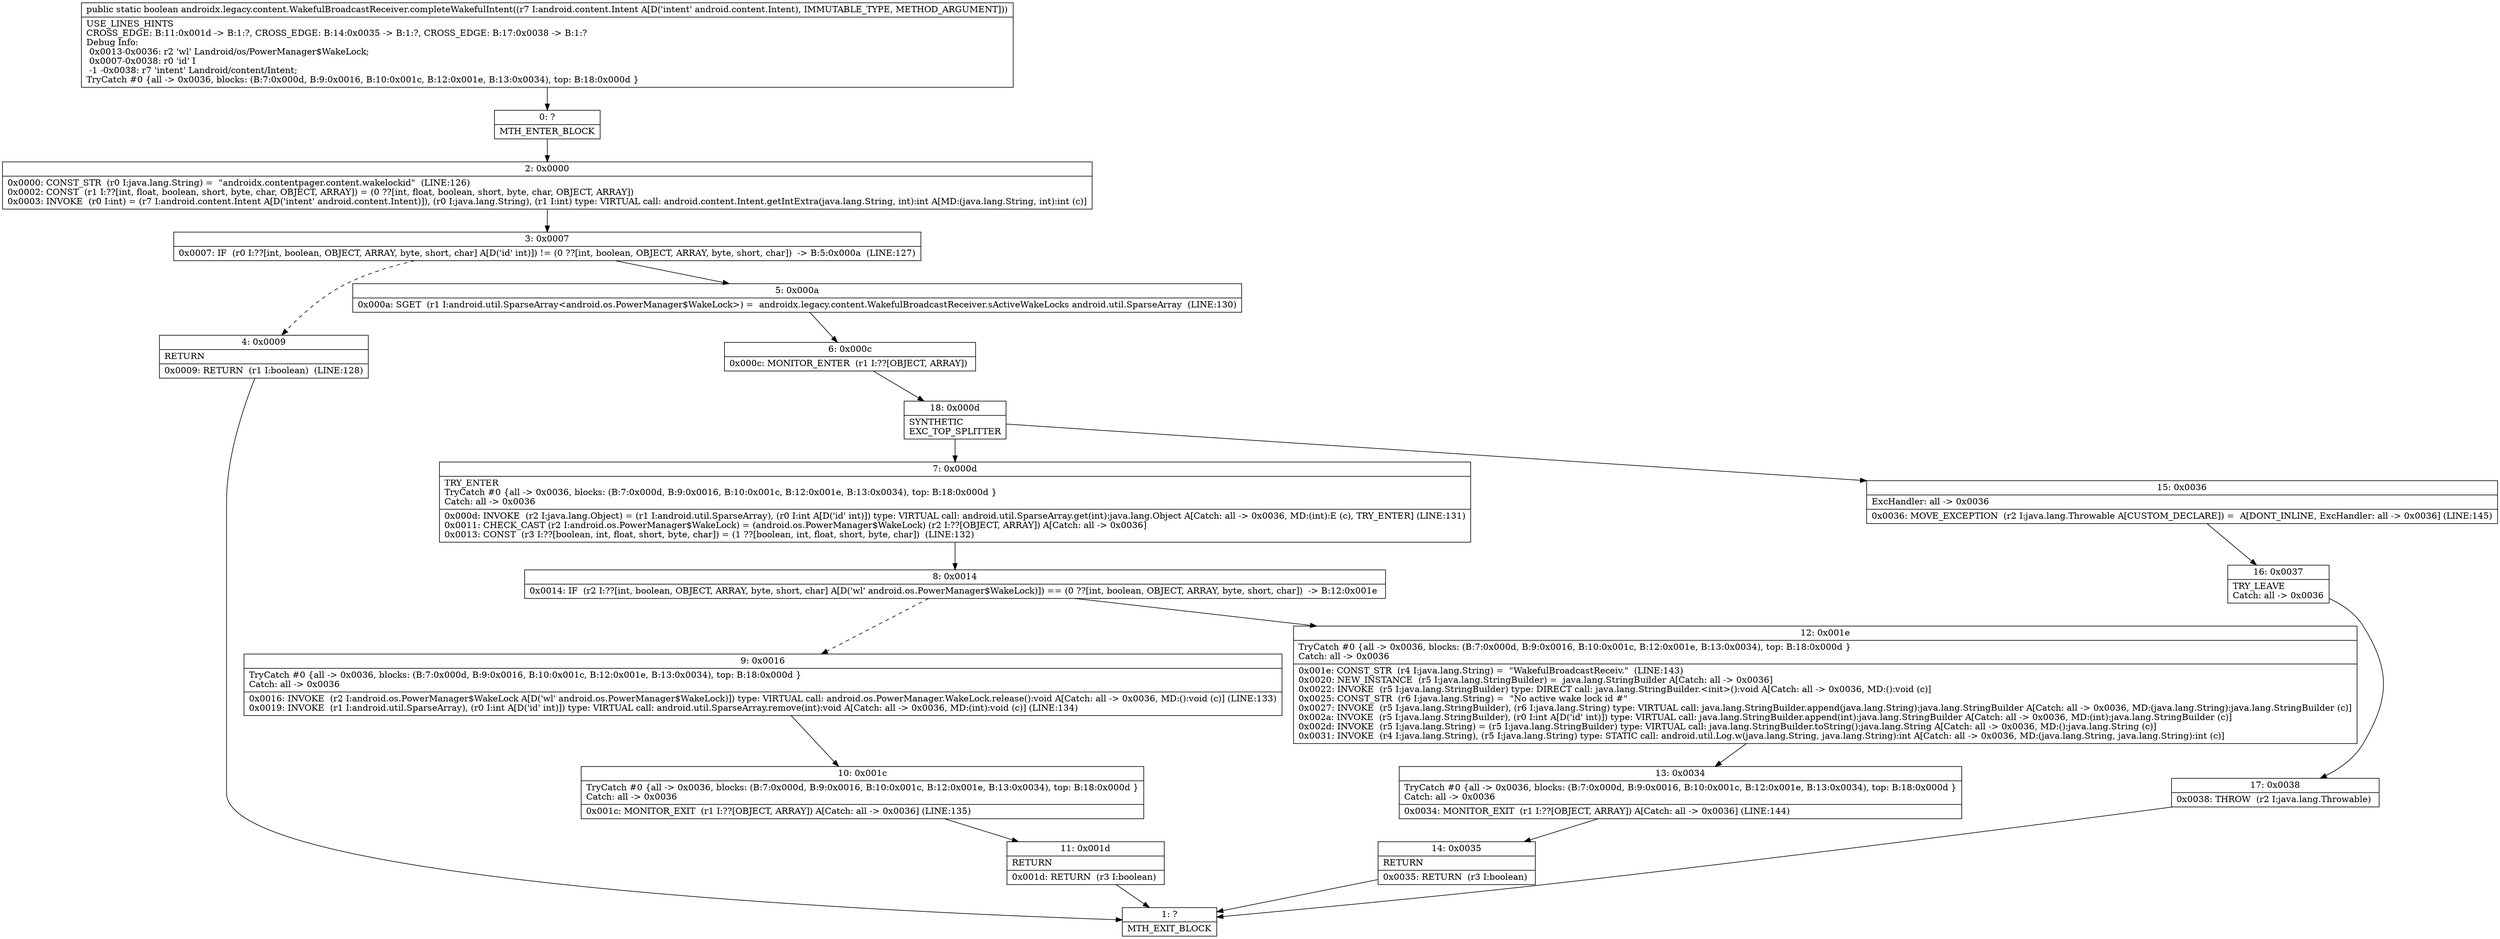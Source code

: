 digraph "CFG forandroidx.legacy.content.WakefulBroadcastReceiver.completeWakefulIntent(Landroid\/content\/Intent;)Z" {
Node_0 [shape=record,label="{0\:\ ?|MTH_ENTER_BLOCK\l}"];
Node_2 [shape=record,label="{2\:\ 0x0000|0x0000: CONST_STR  (r0 I:java.lang.String) =  \"androidx.contentpager.content.wakelockid\"  (LINE:126)\l0x0002: CONST  (r1 I:??[int, float, boolean, short, byte, char, OBJECT, ARRAY]) = (0 ??[int, float, boolean, short, byte, char, OBJECT, ARRAY]) \l0x0003: INVOKE  (r0 I:int) = (r7 I:android.content.Intent A[D('intent' android.content.Intent)]), (r0 I:java.lang.String), (r1 I:int) type: VIRTUAL call: android.content.Intent.getIntExtra(java.lang.String, int):int A[MD:(java.lang.String, int):int (c)]\l}"];
Node_3 [shape=record,label="{3\:\ 0x0007|0x0007: IF  (r0 I:??[int, boolean, OBJECT, ARRAY, byte, short, char] A[D('id' int)]) != (0 ??[int, boolean, OBJECT, ARRAY, byte, short, char])  \-\> B:5:0x000a  (LINE:127)\l}"];
Node_4 [shape=record,label="{4\:\ 0x0009|RETURN\l|0x0009: RETURN  (r1 I:boolean)  (LINE:128)\l}"];
Node_1 [shape=record,label="{1\:\ ?|MTH_EXIT_BLOCK\l}"];
Node_5 [shape=record,label="{5\:\ 0x000a|0x000a: SGET  (r1 I:android.util.SparseArray\<android.os.PowerManager$WakeLock\>) =  androidx.legacy.content.WakefulBroadcastReceiver.sActiveWakeLocks android.util.SparseArray  (LINE:130)\l}"];
Node_6 [shape=record,label="{6\:\ 0x000c|0x000c: MONITOR_ENTER  (r1 I:??[OBJECT, ARRAY]) \l}"];
Node_18 [shape=record,label="{18\:\ 0x000d|SYNTHETIC\lEXC_TOP_SPLITTER\l}"];
Node_7 [shape=record,label="{7\:\ 0x000d|TRY_ENTER\lTryCatch #0 \{all \-\> 0x0036, blocks: (B:7:0x000d, B:9:0x0016, B:10:0x001c, B:12:0x001e, B:13:0x0034), top: B:18:0x000d \}\lCatch: all \-\> 0x0036\l|0x000d: INVOKE  (r2 I:java.lang.Object) = (r1 I:android.util.SparseArray), (r0 I:int A[D('id' int)]) type: VIRTUAL call: android.util.SparseArray.get(int):java.lang.Object A[Catch: all \-\> 0x0036, MD:(int):E (c), TRY_ENTER] (LINE:131)\l0x0011: CHECK_CAST (r2 I:android.os.PowerManager$WakeLock) = (android.os.PowerManager$WakeLock) (r2 I:??[OBJECT, ARRAY]) A[Catch: all \-\> 0x0036]\l0x0013: CONST  (r3 I:??[boolean, int, float, short, byte, char]) = (1 ??[boolean, int, float, short, byte, char])  (LINE:132)\l}"];
Node_8 [shape=record,label="{8\:\ 0x0014|0x0014: IF  (r2 I:??[int, boolean, OBJECT, ARRAY, byte, short, char] A[D('wl' android.os.PowerManager$WakeLock)]) == (0 ??[int, boolean, OBJECT, ARRAY, byte, short, char])  \-\> B:12:0x001e \l}"];
Node_9 [shape=record,label="{9\:\ 0x0016|TryCatch #0 \{all \-\> 0x0036, blocks: (B:7:0x000d, B:9:0x0016, B:10:0x001c, B:12:0x001e, B:13:0x0034), top: B:18:0x000d \}\lCatch: all \-\> 0x0036\l|0x0016: INVOKE  (r2 I:android.os.PowerManager$WakeLock A[D('wl' android.os.PowerManager$WakeLock)]) type: VIRTUAL call: android.os.PowerManager.WakeLock.release():void A[Catch: all \-\> 0x0036, MD:():void (c)] (LINE:133)\l0x0019: INVOKE  (r1 I:android.util.SparseArray), (r0 I:int A[D('id' int)]) type: VIRTUAL call: android.util.SparseArray.remove(int):void A[Catch: all \-\> 0x0036, MD:(int):void (c)] (LINE:134)\l}"];
Node_10 [shape=record,label="{10\:\ 0x001c|TryCatch #0 \{all \-\> 0x0036, blocks: (B:7:0x000d, B:9:0x0016, B:10:0x001c, B:12:0x001e, B:13:0x0034), top: B:18:0x000d \}\lCatch: all \-\> 0x0036\l|0x001c: MONITOR_EXIT  (r1 I:??[OBJECT, ARRAY]) A[Catch: all \-\> 0x0036] (LINE:135)\l}"];
Node_11 [shape=record,label="{11\:\ 0x001d|RETURN\l|0x001d: RETURN  (r3 I:boolean) \l}"];
Node_12 [shape=record,label="{12\:\ 0x001e|TryCatch #0 \{all \-\> 0x0036, blocks: (B:7:0x000d, B:9:0x0016, B:10:0x001c, B:12:0x001e, B:13:0x0034), top: B:18:0x000d \}\lCatch: all \-\> 0x0036\l|0x001e: CONST_STR  (r4 I:java.lang.String) =  \"WakefulBroadcastReceiv.\"  (LINE:143)\l0x0020: NEW_INSTANCE  (r5 I:java.lang.StringBuilder) =  java.lang.StringBuilder A[Catch: all \-\> 0x0036]\l0x0022: INVOKE  (r5 I:java.lang.StringBuilder) type: DIRECT call: java.lang.StringBuilder.\<init\>():void A[Catch: all \-\> 0x0036, MD:():void (c)]\l0x0025: CONST_STR  (r6 I:java.lang.String) =  \"No active wake lock id #\" \l0x0027: INVOKE  (r5 I:java.lang.StringBuilder), (r6 I:java.lang.String) type: VIRTUAL call: java.lang.StringBuilder.append(java.lang.String):java.lang.StringBuilder A[Catch: all \-\> 0x0036, MD:(java.lang.String):java.lang.StringBuilder (c)]\l0x002a: INVOKE  (r5 I:java.lang.StringBuilder), (r0 I:int A[D('id' int)]) type: VIRTUAL call: java.lang.StringBuilder.append(int):java.lang.StringBuilder A[Catch: all \-\> 0x0036, MD:(int):java.lang.StringBuilder (c)]\l0x002d: INVOKE  (r5 I:java.lang.String) = (r5 I:java.lang.StringBuilder) type: VIRTUAL call: java.lang.StringBuilder.toString():java.lang.String A[Catch: all \-\> 0x0036, MD:():java.lang.String (c)]\l0x0031: INVOKE  (r4 I:java.lang.String), (r5 I:java.lang.String) type: STATIC call: android.util.Log.w(java.lang.String, java.lang.String):int A[Catch: all \-\> 0x0036, MD:(java.lang.String, java.lang.String):int (c)]\l}"];
Node_13 [shape=record,label="{13\:\ 0x0034|TryCatch #0 \{all \-\> 0x0036, blocks: (B:7:0x000d, B:9:0x0016, B:10:0x001c, B:12:0x001e, B:13:0x0034), top: B:18:0x000d \}\lCatch: all \-\> 0x0036\l|0x0034: MONITOR_EXIT  (r1 I:??[OBJECT, ARRAY]) A[Catch: all \-\> 0x0036] (LINE:144)\l}"];
Node_14 [shape=record,label="{14\:\ 0x0035|RETURN\l|0x0035: RETURN  (r3 I:boolean) \l}"];
Node_15 [shape=record,label="{15\:\ 0x0036|ExcHandler: all \-\> 0x0036\l|0x0036: MOVE_EXCEPTION  (r2 I:java.lang.Throwable A[CUSTOM_DECLARE]) =  A[DONT_INLINE, ExcHandler: all \-\> 0x0036] (LINE:145)\l}"];
Node_16 [shape=record,label="{16\:\ 0x0037|TRY_LEAVE\lCatch: all \-\> 0x0036\l}"];
Node_17 [shape=record,label="{17\:\ 0x0038|0x0038: THROW  (r2 I:java.lang.Throwable) \l}"];
MethodNode[shape=record,label="{public static boolean androidx.legacy.content.WakefulBroadcastReceiver.completeWakefulIntent((r7 I:android.content.Intent A[D('intent' android.content.Intent), IMMUTABLE_TYPE, METHOD_ARGUMENT]))  | USE_LINES_HINTS\lCROSS_EDGE: B:11:0x001d \-\> B:1:?, CROSS_EDGE: B:14:0x0035 \-\> B:1:?, CROSS_EDGE: B:17:0x0038 \-\> B:1:?\lDebug Info:\l  0x0013\-0x0036: r2 'wl' Landroid\/os\/PowerManager$WakeLock;\l  0x0007\-0x0038: r0 'id' I\l  \-1 \-0x0038: r7 'intent' Landroid\/content\/Intent;\lTryCatch #0 \{all \-\> 0x0036, blocks: (B:7:0x000d, B:9:0x0016, B:10:0x001c, B:12:0x001e, B:13:0x0034), top: B:18:0x000d \}\l}"];
MethodNode -> Node_0;Node_0 -> Node_2;
Node_2 -> Node_3;
Node_3 -> Node_4[style=dashed];
Node_3 -> Node_5;
Node_4 -> Node_1;
Node_5 -> Node_6;
Node_6 -> Node_18;
Node_18 -> Node_7;
Node_18 -> Node_15;
Node_7 -> Node_8;
Node_8 -> Node_9[style=dashed];
Node_8 -> Node_12;
Node_9 -> Node_10;
Node_10 -> Node_11;
Node_11 -> Node_1;
Node_12 -> Node_13;
Node_13 -> Node_14;
Node_14 -> Node_1;
Node_15 -> Node_16;
Node_16 -> Node_17;
Node_17 -> Node_1;
}

